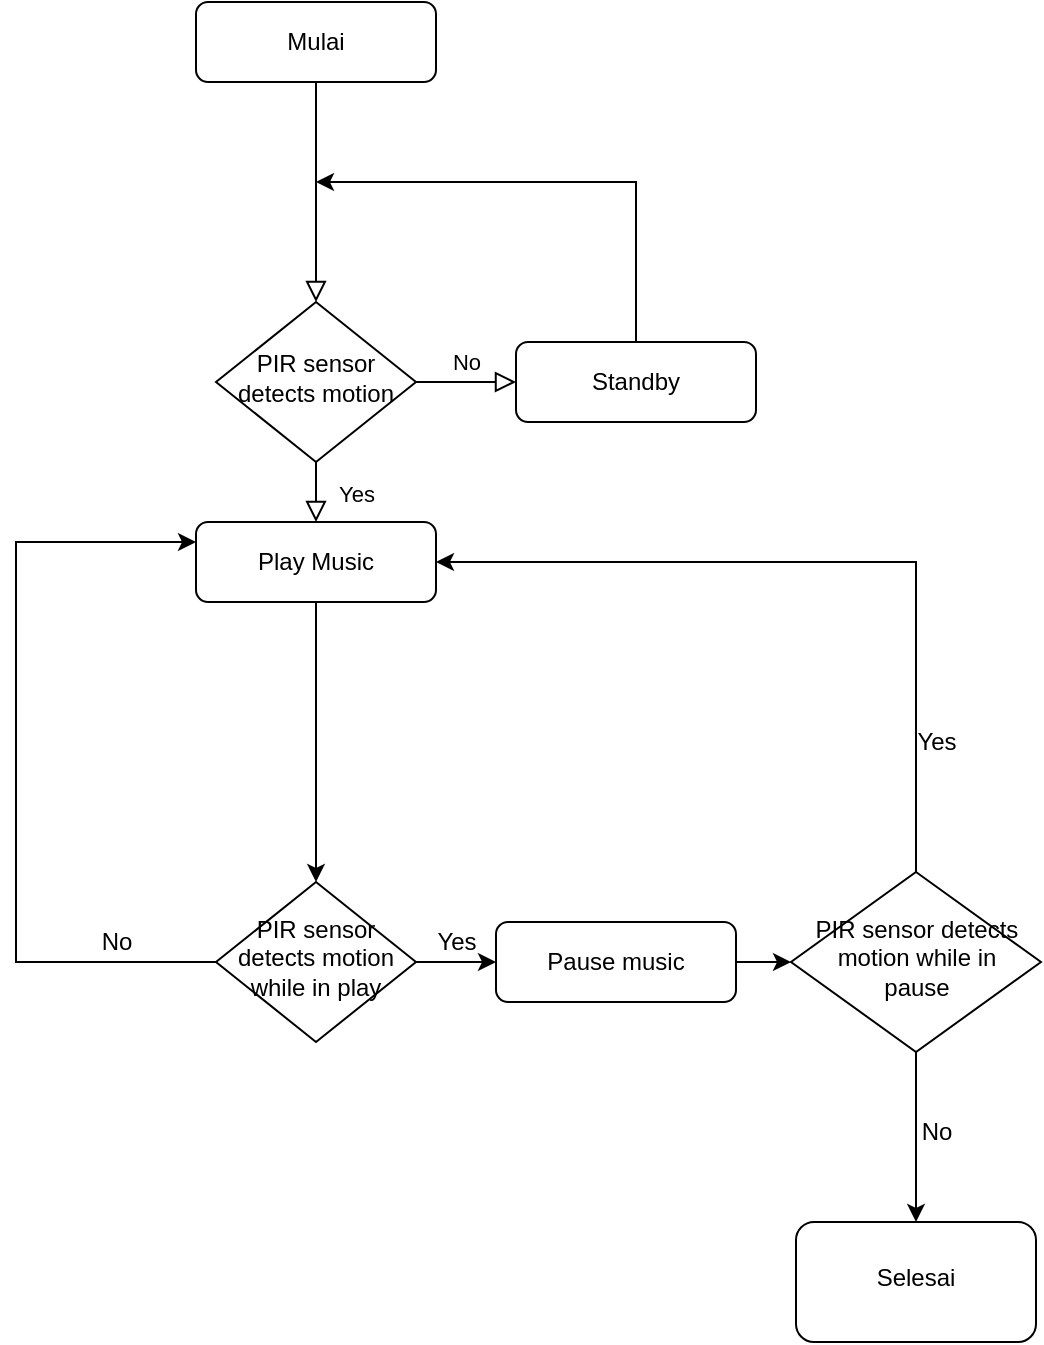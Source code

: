<mxfile version="13.10.3" type="github">
  <diagram id="C5RBs43oDa-KdzZeNtuy" name="Page-1">
    <mxGraphModel dx="924" dy="463" grid="1" gridSize="10" guides="1" tooltips="1" connect="1" arrows="1" fold="1" page="1" pageScale="1" pageWidth="827" pageHeight="1169" math="0" shadow="0">
      <root>
        <mxCell id="WIyWlLk6GJQsqaUBKTNV-0" />
        <mxCell id="WIyWlLk6GJQsqaUBKTNV-1" parent="WIyWlLk6GJQsqaUBKTNV-0" />
        <mxCell id="WIyWlLk6GJQsqaUBKTNV-2" value="" style="rounded=0;html=1;jettySize=auto;orthogonalLoop=1;fontSize=11;endArrow=block;endFill=0;endSize=8;strokeWidth=1;shadow=0;labelBackgroundColor=none;edgeStyle=orthogonalEdgeStyle;" parent="WIyWlLk6GJQsqaUBKTNV-1" source="WIyWlLk6GJQsqaUBKTNV-3" target="WIyWlLk6GJQsqaUBKTNV-6" edge="1">
          <mxGeometry relative="1" as="geometry" />
        </mxCell>
        <mxCell id="WIyWlLk6GJQsqaUBKTNV-3" value="Mulai" style="rounded=1;whiteSpace=wrap;html=1;fontSize=12;glass=0;strokeWidth=1;shadow=0;" parent="WIyWlLk6GJQsqaUBKTNV-1" vertex="1">
          <mxGeometry x="160" y="20" width="120" height="40" as="geometry" />
        </mxCell>
        <mxCell id="WIyWlLk6GJQsqaUBKTNV-4" value="Yes" style="rounded=0;html=1;jettySize=auto;orthogonalLoop=1;fontSize=11;endArrow=block;endFill=0;endSize=8;strokeWidth=1;shadow=0;labelBackgroundColor=none;edgeStyle=orthogonalEdgeStyle;" parent="WIyWlLk6GJQsqaUBKTNV-1" source="WIyWlLk6GJQsqaUBKTNV-6" edge="1">
          <mxGeometry y="20" relative="1" as="geometry">
            <mxPoint as="offset" />
            <mxPoint x="220" y="280" as="targetPoint" />
          </mxGeometry>
        </mxCell>
        <mxCell id="WIyWlLk6GJQsqaUBKTNV-5" value="No" style="edgeStyle=orthogonalEdgeStyle;rounded=0;html=1;jettySize=auto;orthogonalLoop=1;fontSize=11;endArrow=block;endFill=0;endSize=8;strokeWidth=1;shadow=0;labelBackgroundColor=none;" parent="WIyWlLk6GJQsqaUBKTNV-1" source="WIyWlLk6GJQsqaUBKTNV-6" target="WIyWlLk6GJQsqaUBKTNV-7" edge="1">
          <mxGeometry y="10" relative="1" as="geometry">
            <mxPoint as="offset" />
          </mxGeometry>
        </mxCell>
        <mxCell id="WIyWlLk6GJQsqaUBKTNV-6" value="PIR sensor detects motion" style="rhombus;whiteSpace=wrap;html=1;shadow=0;fontFamily=Helvetica;fontSize=12;align=center;strokeWidth=1;spacing=6;spacingTop=-4;" parent="WIyWlLk6GJQsqaUBKTNV-1" vertex="1">
          <mxGeometry x="170" y="170" width="100" height="80" as="geometry" />
        </mxCell>
        <mxCell id="ID2K5cZxV7JCyvLrC_WM-16" style="edgeStyle=orthogonalEdgeStyle;rounded=0;orthogonalLoop=1;jettySize=auto;html=1;" parent="WIyWlLk6GJQsqaUBKTNV-1" source="WIyWlLk6GJQsqaUBKTNV-7" edge="1">
          <mxGeometry relative="1" as="geometry">
            <mxPoint x="220" y="110" as="targetPoint" />
            <Array as="points">
              <mxPoint x="380" y="110" />
            </Array>
          </mxGeometry>
        </mxCell>
        <mxCell id="WIyWlLk6GJQsqaUBKTNV-7" value="Standby" style="rounded=1;whiteSpace=wrap;html=1;fontSize=12;glass=0;strokeWidth=1;shadow=0;" parent="WIyWlLk6GJQsqaUBKTNV-1" vertex="1">
          <mxGeometry x="320" y="190" width="120" height="40" as="geometry" />
        </mxCell>
        <mxCell id="ID2K5cZxV7JCyvLrC_WM-3" value="" style="edgeStyle=orthogonalEdgeStyle;rounded=0;orthogonalLoop=1;jettySize=auto;html=1;exitX=0.5;exitY=1;exitDx=0;exitDy=0;" parent="WIyWlLk6GJQsqaUBKTNV-1" source="ID2K5cZxV7JCyvLrC_WM-0" target="ID2K5cZxV7JCyvLrC_WM-2" edge="1">
          <mxGeometry x="0.2" y="10" relative="1" as="geometry">
            <mxPoint as="offset" />
            <mxPoint x="220" y="430" as="sourcePoint" />
          </mxGeometry>
        </mxCell>
        <mxCell id="ID2K5cZxV7JCyvLrC_WM-10" value="" style="edgeStyle=orthogonalEdgeStyle;rounded=0;orthogonalLoop=1;jettySize=auto;html=1;" parent="WIyWlLk6GJQsqaUBKTNV-1" source="WIyWlLk6GJQsqaUBKTNV-11" target="ID2K5cZxV7JCyvLrC_WM-9" edge="1">
          <mxGeometry relative="1" as="geometry" />
        </mxCell>
        <mxCell id="WIyWlLk6GJQsqaUBKTNV-11" value="Pause music" style="rounded=1;whiteSpace=wrap;html=1;fontSize=12;glass=0;strokeWidth=1;shadow=0;" parent="WIyWlLk6GJQsqaUBKTNV-1" vertex="1">
          <mxGeometry x="310" y="480" width="120" height="40" as="geometry" />
        </mxCell>
        <mxCell id="ID2K5cZxV7JCyvLrC_WM-0" value="Play Music" style="rounded=1;whiteSpace=wrap;html=1;fontSize=12;glass=0;strokeWidth=1;shadow=0;" parent="WIyWlLk6GJQsqaUBKTNV-1" vertex="1">
          <mxGeometry x="160" y="280" width="120" height="40" as="geometry" />
        </mxCell>
        <mxCell id="ID2K5cZxV7JCyvLrC_WM-5" style="edgeStyle=orthogonalEdgeStyle;rounded=0;orthogonalLoop=1;jettySize=auto;html=1;entryX=0;entryY=0.25;entryDx=0;entryDy=0;" parent="WIyWlLk6GJQsqaUBKTNV-1" source="ID2K5cZxV7JCyvLrC_WM-2" target="ID2K5cZxV7JCyvLrC_WM-0" edge="1">
          <mxGeometry relative="1" as="geometry">
            <mxPoint x="90" y="390" as="targetPoint" />
            <Array as="points">
              <mxPoint x="70" y="500" />
              <mxPoint x="70" y="290" />
            </Array>
          </mxGeometry>
        </mxCell>
        <mxCell id="ID2K5cZxV7JCyvLrC_WM-7" value="" style="edgeStyle=orthogonalEdgeStyle;rounded=0;orthogonalLoop=1;jettySize=auto;html=1;" parent="WIyWlLk6GJQsqaUBKTNV-1" source="ID2K5cZxV7JCyvLrC_WM-2" target="WIyWlLk6GJQsqaUBKTNV-11" edge="1">
          <mxGeometry relative="1" as="geometry" />
        </mxCell>
        <mxCell id="ID2K5cZxV7JCyvLrC_WM-2" value="PIR sensor detects motion while in play" style="rhombus;whiteSpace=wrap;html=1;shadow=0;fontFamily=Helvetica;fontSize=12;align=center;strokeWidth=1;spacing=6;spacingTop=-4;" parent="WIyWlLk6GJQsqaUBKTNV-1" vertex="1">
          <mxGeometry x="170" y="460" width="100" height="80" as="geometry" />
        </mxCell>
        <mxCell id="ID2K5cZxV7JCyvLrC_WM-6" value="No" style="text;html=1;align=center;verticalAlign=middle;resizable=0;points=[];autosize=1;" parent="WIyWlLk6GJQsqaUBKTNV-1" vertex="1">
          <mxGeometry x="105" y="480" width="30" height="20" as="geometry" />
        </mxCell>
        <mxCell id="ID2K5cZxV7JCyvLrC_WM-8" value="Yes" style="text;html=1;align=center;verticalAlign=middle;resizable=0;points=[];autosize=1;" parent="WIyWlLk6GJQsqaUBKTNV-1" vertex="1">
          <mxGeometry x="270" y="480" width="40" height="20" as="geometry" />
        </mxCell>
        <mxCell id="ID2K5cZxV7JCyvLrC_WM-11" style="edgeStyle=orthogonalEdgeStyle;rounded=0;orthogonalLoop=1;jettySize=auto;html=1;entryX=1;entryY=0.5;entryDx=0;entryDy=0;exitX=0.5;exitY=0;exitDx=0;exitDy=0;" parent="WIyWlLk6GJQsqaUBKTNV-1" source="ID2K5cZxV7JCyvLrC_WM-9" target="ID2K5cZxV7JCyvLrC_WM-0" edge="1">
          <mxGeometry relative="1" as="geometry">
            <mxPoint x="380" y="300" as="targetPoint" />
            <Array as="points">
              <mxPoint x="520" y="300" />
            </Array>
          </mxGeometry>
        </mxCell>
        <mxCell id="ID2K5cZxV7JCyvLrC_WM-14" value="" style="edgeStyle=orthogonalEdgeStyle;rounded=0;orthogonalLoop=1;jettySize=auto;html=1;" parent="WIyWlLk6GJQsqaUBKTNV-1" source="ID2K5cZxV7JCyvLrC_WM-9" target="ID2K5cZxV7JCyvLrC_WM-13" edge="1">
          <mxGeometry relative="1" as="geometry" />
        </mxCell>
        <mxCell id="ID2K5cZxV7JCyvLrC_WM-9" value="PIR sensor detects motion while in pause" style="rhombus;whiteSpace=wrap;html=1;shadow=0;fontFamily=Helvetica;fontSize=12;align=center;strokeWidth=1;spacing=6;spacingTop=-4;" parent="WIyWlLk6GJQsqaUBKTNV-1" vertex="1">
          <mxGeometry x="457.5" y="455" width="125" height="90" as="geometry" />
        </mxCell>
        <mxCell id="ID2K5cZxV7JCyvLrC_WM-12" value="Yes" style="text;html=1;align=center;verticalAlign=middle;resizable=0;points=[];autosize=1;" parent="WIyWlLk6GJQsqaUBKTNV-1" vertex="1">
          <mxGeometry x="510" y="380" width="40" height="20" as="geometry" />
        </mxCell>
        <mxCell id="ID2K5cZxV7JCyvLrC_WM-13" value="Selesai" style="whiteSpace=wrap;html=1;shadow=0;strokeWidth=1;spacing=6;spacingTop=-4;rounded=1;" parent="WIyWlLk6GJQsqaUBKTNV-1" vertex="1">
          <mxGeometry x="460" y="630" width="120" height="60" as="geometry" />
        </mxCell>
        <mxCell id="ID2K5cZxV7JCyvLrC_WM-15" value="No" style="text;html=1;align=center;verticalAlign=middle;resizable=0;points=[];autosize=1;" parent="WIyWlLk6GJQsqaUBKTNV-1" vertex="1">
          <mxGeometry x="515" y="575" width="30" height="20" as="geometry" />
        </mxCell>
      </root>
    </mxGraphModel>
  </diagram>
</mxfile>
